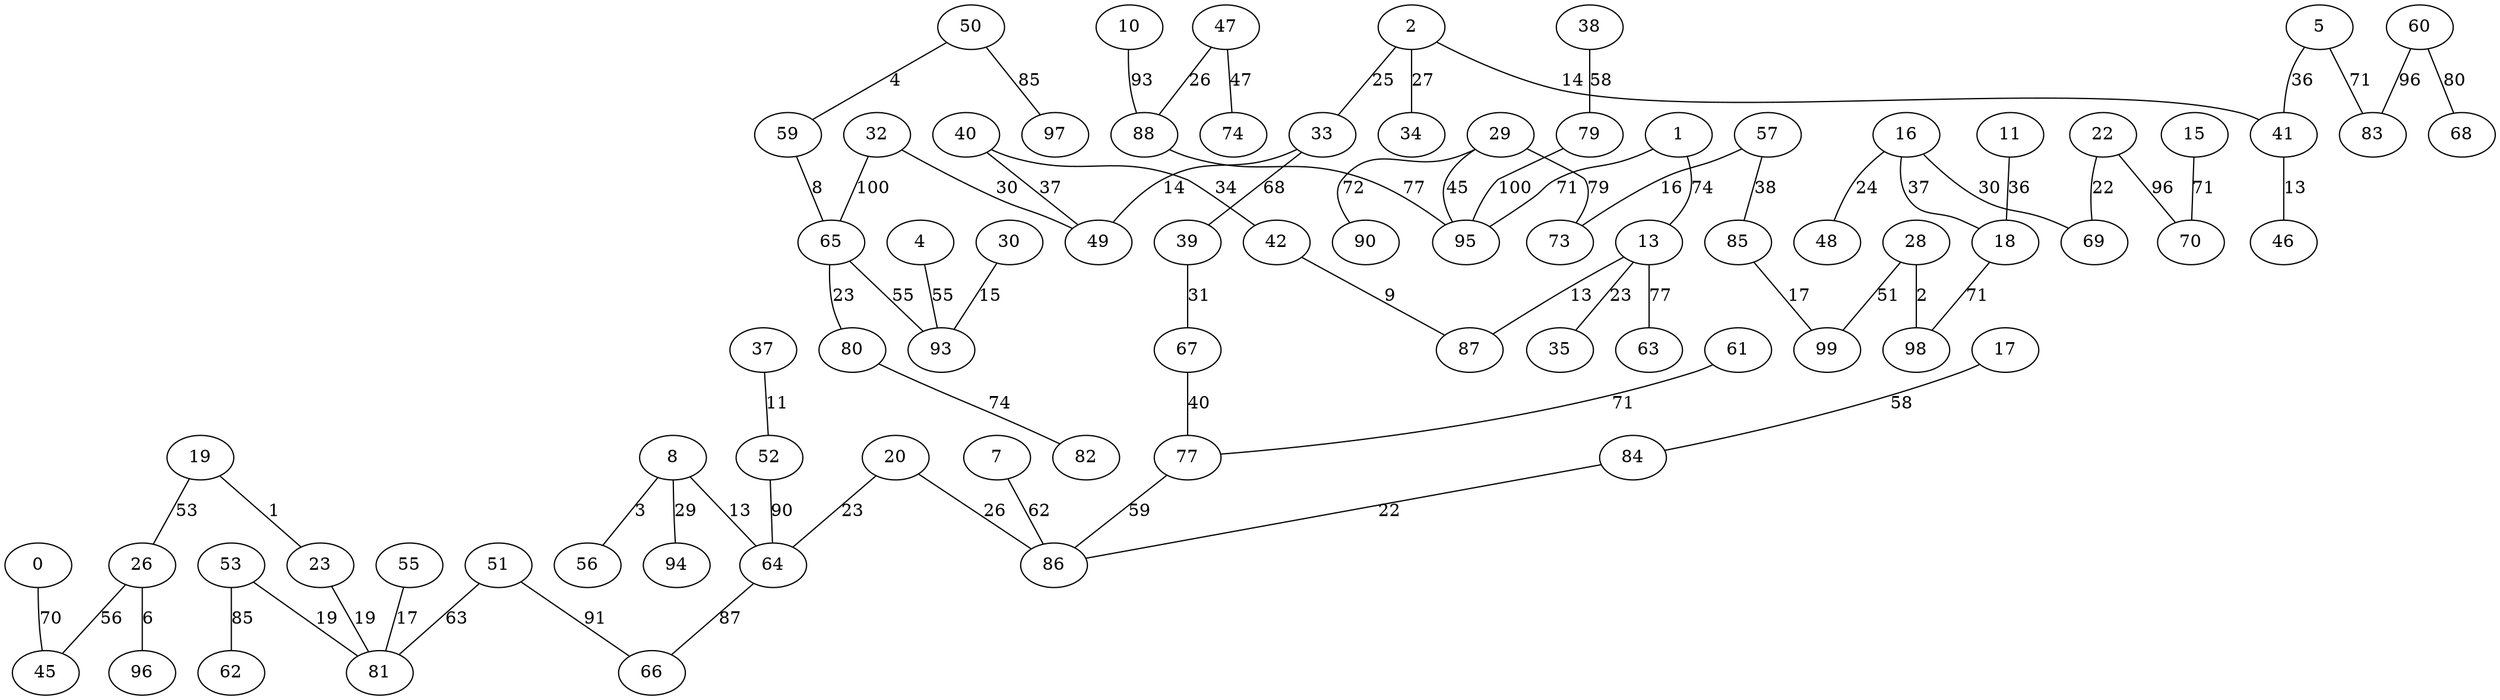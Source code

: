 graph {
  0 [label="0"];
  1 [label="1"];
  2 [label="2"];
  4 [label="4"];
  5 [label="5"];
  7 [label="7"];
  8 [label="8"];
  10 [label="10"];
  11 [label="11"];
  13 [label="13"];
  15 [label="15"];
  16 [label="16"];
  17 [label="17"];
  18 [label="18"];
  19 [label="19"];
  20 [label="20"];
  22 [label="22"];
  23 [label="23"];
  26 [label="26"];
  28 [label="28"];
  29 [label="29"];
  30 [label="30"];
  32 [label="32"];
  33 [label="33"];
  34 [label="34"];
  35 [label="35"];
  37 [label="37"];
  38 [label="38"];
  39 [label="39"];
  40 [label="40"];
  41 [label="41"];
  42 [label="42"];
  45 [label="45"];
  46 [label="46"];
  47 [label="47"];
  48 [label="48"];
  49 [label="49"];
  50 [label="50"];
  51 [label="51"];
  52 [label="52"];
  53 [label="53"];
  55 [label="55"];
  56 [label="56"];
  57 [label="57"];
  59 [label="59"];
  60 [label="60"];
  61 [label="61"];
  62 [label="62"];
  63 [label="63"];
  64 [label="64"];
  65 [label="65"];
  66 [label="66"];
  67 [label="67"];
  68 [label="68"];
  69 [label="69"];
  70 [label="70"];
  73 [label="73"];
  74 [label="74"];
  77 [label="77"];
  79 [label="79"];
  80 [label="80"];
  81 [label="81"];
  82 [label="82"];
  83 [label="83"];
  84 [label="84"];
  85 [label="85"];
  86 [label="86"];
  87 [label="87"];
  88 [label="88"];
  90 [label="90"];
  93 [label="93"];
  94 [label="94"];
  95 [label="95"];
  96 [label="96"];
  97 [label="97"];
  98 [label="98"];
  99 [label="99"];
  0 -- 45 [label="70"];
  1 -- 95 [label="71"];
  1 -- 13 [label="74"];
  2 -- 41 [label="14"];
  2 -- 34 [label="27"];
  2 -- 33 [label="25"];
  4 -- 93 [label="55"];
  5 -- 41 [label="36"];
  5 -- 83 [label="71"];
  7 -- 86 [label="62"];
  8 -- 94 [label="29"];
  8 -- 56 [label="3"];
  8 -- 64 [label="13"];
  10 -- 88 [label="93"];
  11 -- 18 [label="36"];
  13 -- 63 [label="77"];
  13 -- 87 [label="13"];
  13 -- 35 [label="23"];
  15 -- 70 [label="71"];
  16 -- 48 [label="24"];
  16 -- 18 [label="37"];
  16 -- 69 [label="30"];
  17 -- 84 [label="58"];
  18 -- 98 [label="71"];
  19 -- 23 [label="1"];
  19 -- 26 [label="53"];
  20 -- 86 [label="26"];
  20 -- 64 [label="23"];
  22 -- 69 [label="22"];
  22 -- 70 [label="96"];
  23 -- 81 [label="19"];
  26 -- 96 [label="6"];
  26 -- 45 [label="56"];
  28 -- 99 [label="51"];
  28 -- 98 [label="2"];
  29 -- 73 [label="79"];
  29 -- 95 [label="45"];
  29 -- 90 [label="72"];
  30 -- 93 [label="15"];
  32 -- 65 [label="100"];
  32 -- 49 [label="30"];
  33 -- 49 [label="14"];
  33 -- 39 [label="68"];
  37 -- 52 [label="11"];
  38 -- 79 [label="58"];
  39 -- 67 [label="31"];
  40 -- 49 [label="37"];
  40 -- 42 [label="34"];
  41 -- 46 [label="13"];
  42 -- 87 [label="9"];
  47 -- 88 [label="26"];
  47 -- 74 [label="47"];
  50 -- 97 [label="85"];
  50 -- 59 [label="4"];
  51 -- 81 [label="63"];
  51 -- 66 [label="91"];
  52 -- 64 [label="90"];
  53 -- 62 [label="85"];
  53 -- 81 [label="19"];
  55 -- 81 [label="17"];
  57 -- 73 [label="16"];
  57 -- 85 [label="38"];
  59 -- 65 [label="8"];
  60 -- 83 [label="96"];
  60 -- 68 [label="80"];
  61 -- 77 [label="71"];
  64 -- 66 [label="87"];
  65 -- 80 [label="23"];
  65 -- 93 [label="55"];
  67 -- 77 [label="40"];
  77 -- 86 [label="59"];
  79 -- 95 [label="100"];
  80 -- 82 [label="74"];
  84 -- 86 [label="22"];
  85 -- 99 [label="17"];
  88 -- 95 [label="77"];
}